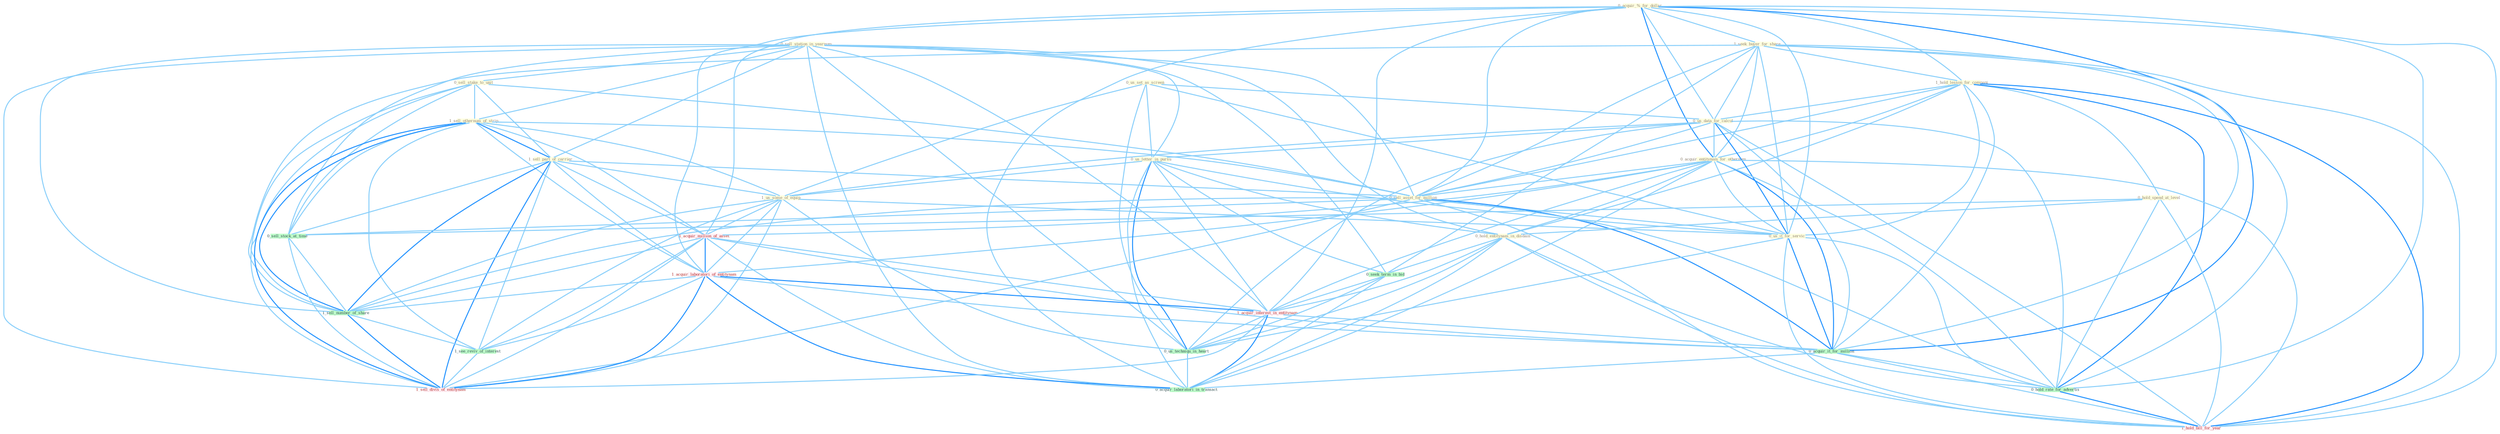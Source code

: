 Graph G{ 
    node
    [shape=polygon,style=filled,width=.5,height=.06,color="#BDFCC9",fixedsize=true,fontsize=4,
    fontcolor="#2f4f4f"];
    {node
    [color="#ffffe0", fontcolor="#8b7d6b"] "0_sell_station_in_yearnum " "0_acquir_%_for_dollar " "0_us_set_as_screen " "1_seek_buyer_for_share " "1_hold_lesson_for_compani " "0_us_data_for_calcul " "0_sell_stake_to_unit " "1_sell_othernum_of_strip " "1_sell_part_of_carrier " "0_acquir_entitynam_for_othernum " "0_us_letter_in_pursu " "0_hold_spend_at_level " "0_sell_asset_for_million " "1_us_some_of_equip " "0_hold_entitynam_in_disdain " "0_us_it_for_servic "}
{node [color="#fff0f5", fontcolor="#b22222"] "1_acquir_million_of_asset " "1_acquir_laboratori_of_entitynam " "1_acquir_interest_in_entitynam " "1_hold_bill_for_year " "1_sell_divis_of_entitynam "}
edge [color="#B0E2FF"];

	"0_sell_station_in_yearnum " -- "0_sell_stake_to_unit " [w="1", color="#87cefa" ];
	"0_sell_station_in_yearnum " -- "1_sell_othernum_of_strip " [w="1", color="#87cefa" ];
	"0_sell_station_in_yearnum " -- "1_sell_part_of_carrier " [w="1", color="#87cefa" ];
	"0_sell_station_in_yearnum " -- "0_us_letter_in_pursu " [w="1", color="#87cefa" ];
	"0_sell_station_in_yearnum " -- "0_sell_asset_for_million " [w="1", color="#87cefa" ];
	"0_sell_station_in_yearnum " -- "0_hold_entitynam_in_disdain " [w="1", color="#87cefa" ];
	"0_sell_station_in_yearnum " -- "0_seek_term_in_bid " [w="1", color="#87cefa" ];
	"0_sell_station_in_yearnum " -- "1_acquir_interest_in_entitynam " [w="1", color="#87cefa" ];
	"0_sell_station_in_yearnum " -- "0_us_techniqu_in_heart " [w="1", color="#87cefa" ];
	"0_sell_station_in_yearnum " -- "0_acquir_laboratori_in_transact " [w="1", color="#87cefa" ];
	"0_sell_station_in_yearnum " -- "0_sell_stock_at_time " [w="1", color="#87cefa" ];
	"0_sell_station_in_yearnum " -- "1_sell_number_of_share " [w="1", color="#87cefa" ];
	"0_sell_station_in_yearnum " -- "1_sell_divis_of_entitynam " [w="1", color="#87cefa" ];
	"0_acquir_%_for_dollar " -- "1_seek_buyer_for_share " [w="1", color="#87cefa" ];
	"0_acquir_%_for_dollar " -- "1_hold_lesson_for_compani " [w="1", color="#87cefa" ];
	"0_acquir_%_for_dollar " -- "0_us_data_for_calcul " [w="1", color="#87cefa" ];
	"0_acquir_%_for_dollar " -- "0_acquir_entitynam_for_othernum " [w="2", color="#1e90ff" , len=0.8];
	"0_acquir_%_for_dollar " -- "0_sell_asset_for_million " [w="1", color="#87cefa" ];
	"0_acquir_%_for_dollar " -- "0_us_it_for_servic " [w="1", color="#87cefa" ];
	"0_acquir_%_for_dollar " -- "1_acquir_million_of_asset " [w="1", color="#87cefa" ];
	"0_acquir_%_for_dollar " -- "1_acquir_laboratori_of_entitynam " [w="1", color="#87cefa" ];
	"0_acquir_%_for_dollar " -- "1_acquir_interest_in_entitynam " [w="1", color="#87cefa" ];
	"0_acquir_%_for_dollar " -- "0_acquir_it_for_million " [w="2", color="#1e90ff" , len=0.8];
	"0_acquir_%_for_dollar " -- "0_hold_rate_for_advertis " [w="1", color="#87cefa" ];
	"0_acquir_%_for_dollar " -- "0_acquir_laboratori_in_transact " [w="1", color="#87cefa" ];
	"0_acquir_%_for_dollar " -- "1_hold_bill_for_year " [w="1", color="#87cefa" ];
	"0_us_set_as_screen " -- "0_us_data_for_calcul " [w="1", color="#87cefa" ];
	"0_us_set_as_screen " -- "0_us_letter_in_pursu " [w="1", color="#87cefa" ];
	"0_us_set_as_screen " -- "1_us_some_of_equip " [w="1", color="#87cefa" ];
	"0_us_set_as_screen " -- "0_us_it_for_servic " [w="1", color="#87cefa" ];
	"0_us_set_as_screen " -- "0_us_techniqu_in_heart " [w="1", color="#87cefa" ];
	"1_seek_buyer_for_share " -- "1_hold_lesson_for_compani " [w="1", color="#87cefa" ];
	"1_seek_buyer_for_share " -- "0_us_data_for_calcul " [w="1", color="#87cefa" ];
	"1_seek_buyer_for_share " -- "0_acquir_entitynam_for_othernum " [w="1", color="#87cefa" ];
	"1_seek_buyer_for_share " -- "0_sell_asset_for_million " [w="1", color="#87cefa" ];
	"1_seek_buyer_for_share " -- "0_us_it_for_servic " [w="1", color="#87cefa" ];
	"1_seek_buyer_for_share " -- "0_seek_term_in_bid " [w="1", color="#87cefa" ];
	"1_seek_buyer_for_share " -- "0_acquir_it_for_million " [w="1", color="#87cefa" ];
	"1_seek_buyer_for_share " -- "0_hold_rate_for_advertis " [w="1", color="#87cefa" ];
	"1_seek_buyer_for_share " -- "1_sell_number_of_share " [w="1", color="#87cefa" ];
	"1_seek_buyer_for_share " -- "1_hold_bill_for_year " [w="1", color="#87cefa" ];
	"1_hold_lesson_for_compani " -- "0_us_data_for_calcul " [w="1", color="#87cefa" ];
	"1_hold_lesson_for_compani " -- "0_acquir_entitynam_for_othernum " [w="1", color="#87cefa" ];
	"1_hold_lesson_for_compani " -- "0_hold_spend_at_level " [w="1", color="#87cefa" ];
	"1_hold_lesson_for_compani " -- "0_sell_asset_for_million " [w="1", color="#87cefa" ];
	"1_hold_lesson_for_compani " -- "0_hold_entitynam_in_disdain " [w="1", color="#87cefa" ];
	"1_hold_lesson_for_compani " -- "0_us_it_for_servic " [w="1", color="#87cefa" ];
	"1_hold_lesson_for_compani " -- "0_acquir_it_for_million " [w="1", color="#87cefa" ];
	"1_hold_lesson_for_compani " -- "0_hold_rate_for_advertis " [w="2", color="#1e90ff" , len=0.8];
	"1_hold_lesson_for_compani " -- "1_hold_bill_for_year " [w="2", color="#1e90ff" , len=0.8];
	"0_us_data_for_calcul " -- "0_acquir_entitynam_for_othernum " [w="1", color="#87cefa" ];
	"0_us_data_for_calcul " -- "0_us_letter_in_pursu " [w="1", color="#87cefa" ];
	"0_us_data_for_calcul " -- "0_sell_asset_for_million " [w="1", color="#87cefa" ];
	"0_us_data_for_calcul " -- "1_us_some_of_equip " [w="1", color="#87cefa" ];
	"0_us_data_for_calcul " -- "0_us_it_for_servic " [w="2", color="#1e90ff" , len=0.8];
	"0_us_data_for_calcul " -- "0_us_techniqu_in_heart " [w="1", color="#87cefa" ];
	"0_us_data_for_calcul " -- "0_acquir_it_for_million " [w="1", color="#87cefa" ];
	"0_us_data_for_calcul " -- "0_hold_rate_for_advertis " [w="1", color="#87cefa" ];
	"0_us_data_for_calcul " -- "1_hold_bill_for_year " [w="1", color="#87cefa" ];
	"0_sell_stake_to_unit " -- "1_sell_othernum_of_strip " [w="1", color="#87cefa" ];
	"0_sell_stake_to_unit " -- "1_sell_part_of_carrier " [w="1", color="#87cefa" ];
	"0_sell_stake_to_unit " -- "0_sell_asset_for_million " [w="1", color="#87cefa" ];
	"0_sell_stake_to_unit " -- "0_sell_stock_at_time " [w="1", color="#87cefa" ];
	"0_sell_stake_to_unit " -- "1_sell_number_of_share " [w="1", color="#87cefa" ];
	"0_sell_stake_to_unit " -- "1_sell_divis_of_entitynam " [w="1", color="#87cefa" ];
	"1_sell_othernum_of_strip " -- "1_sell_part_of_carrier " [w="2", color="#1e90ff" , len=0.8];
	"1_sell_othernum_of_strip " -- "0_sell_asset_for_million " [w="1", color="#87cefa" ];
	"1_sell_othernum_of_strip " -- "1_us_some_of_equip " [w="1", color="#87cefa" ];
	"1_sell_othernum_of_strip " -- "1_acquir_million_of_asset " [w="1", color="#87cefa" ];
	"1_sell_othernum_of_strip " -- "1_acquir_laboratori_of_entitynam " [w="1", color="#87cefa" ];
	"1_sell_othernum_of_strip " -- "0_sell_stock_at_time " [w="1", color="#87cefa" ];
	"1_sell_othernum_of_strip " -- "1_sell_number_of_share " [w="2", color="#1e90ff" , len=0.8];
	"1_sell_othernum_of_strip " -- "1_see_reviv_of_interest " [w="1", color="#87cefa" ];
	"1_sell_othernum_of_strip " -- "1_sell_divis_of_entitynam " [w="2", color="#1e90ff" , len=0.8];
	"1_sell_part_of_carrier " -- "0_sell_asset_for_million " [w="1", color="#87cefa" ];
	"1_sell_part_of_carrier " -- "1_us_some_of_equip " [w="1", color="#87cefa" ];
	"1_sell_part_of_carrier " -- "1_acquir_million_of_asset " [w="1", color="#87cefa" ];
	"1_sell_part_of_carrier " -- "1_acquir_laboratori_of_entitynam " [w="1", color="#87cefa" ];
	"1_sell_part_of_carrier " -- "0_sell_stock_at_time " [w="1", color="#87cefa" ];
	"1_sell_part_of_carrier " -- "1_sell_number_of_share " [w="2", color="#1e90ff" , len=0.8];
	"1_sell_part_of_carrier " -- "1_see_reviv_of_interest " [w="1", color="#87cefa" ];
	"1_sell_part_of_carrier " -- "1_sell_divis_of_entitynam " [w="2", color="#1e90ff" , len=0.8];
	"0_acquir_entitynam_for_othernum " -- "0_sell_asset_for_million " [w="1", color="#87cefa" ];
	"0_acquir_entitynam_for_othernum " -- "0_hold_entitynam_in_disdain " [w="1", color="#87cefa" ];
	"0_acquir_entitynam_for_othernum " -- "0_us_it_for_servic " [w="1", color="#87cefa" ];
	"0_acquir_entitynam_for_othernum " -- "1_acquir_million_of_asset " [w="1", color="#87cefa" ];
	"0_acquir_entitynam_for_othernum " -- "1_acquir_laboratori_of_entitynam " [w="1", color="#87cefa" ];
	"0_acquir_entitynam_for_othernum " -- "1_acquir_interest_in_entitynam " [w="1", color="#87cefa" ];
	"0_acquir_entitynam_for_othernum " -- "0_acquir_it_for_million " [w="2", color="#1e90ff" , len=0.8];
	"0_acquir_entitynam_for_othernum " -- "0_hold_rate_for_advertis " [w="1", color="#87cefa" ];
	"0_acquir_entitynam_for_othernum " -- "0_acquir_laboratori_in_transact " [w="1", color="#87cefa" ];
	"0_acquir_entitynam_for_othernum " -- "1_hold_bill_for_year " [w="1", color="#87cefa" ];
	"0_us_letter_in_pursu " -- "1_us_some_of_equip " [w="1", color="#87cefa" ];
	"0_us_letter_in_pursu " -- "0_hold_entitynam_in_disdain " [w="1", color="#87cefa" ];
	"0_us_letter_in_pursu " -- "0_us_it_for_servic " [w="1", color="#87cefa" ];
	"0_us_letter_in_pursu " -- "0_seek_term_in_bid " [w="1", color="#87cefa" ];
	"0_us_letter_in_pursu " -- "1_acquir_interest_in_entitynam " [w="1", color="#87cefa" ];
	"0_us_letter_in_pursu " -- "0_us_techniqu_in_heart " [w="2", color="#1e90ff" , len=0.8];
	"0_us_letter_in_pursu " -- "0_acquir_laboratori_in_transact " [w="1", color="#87cefa" ];
	"0_hold_spend_at_level " -- "0_hold_entitynam_in_disdain " [w="1", color="#87cefa" ];
	"0_hold_spend_at_level " -- "0_hold_rate_for_advertis " [w="1", color="#87cefa" ];
	"0_hold_spend_at_level " -- "0_sell_stock_at_time " [w="1", color="#87cefa" ];
	"0_hold_spend_at_level " -- "1_hold_bill_for_year " [w="1", color="#87cefa" ];
	"0_sell_asset_for_million " -- "0_us_it_for_servic " [w="1", color="#87cefa" ];
	"0_sell_asset_for_million " -- "0_acquir_it_for_million " [w="2", color="#1e90ff" , len=0.8];
	"0_sell_asset_for_million " -- "0_hold_rate_for_advertis " [w="1", color="#87cefa" ];
	"0_sell_asset_for_million " -- "0_sell_stock_at_time " [w="1", color="#87cefa" ];
	"0_sell_asset_for_million " -- "1_sell_number_of_share " [w="1", color="#87cefa" ];
	"0_sell_asset_for_million " -- "1_hold_bill_for_year " [w="1", color="#87cefa" ];
	"0_sell_asset_for_million " -- "1_sell_divis_of_entitynam " [w="1", color="#87cefa" ];
	"1_us_some_of_equip " -- "0_us_it_for_servic " [w="1", color="#87cefa" ];
	"1_us_some_of_equip " -- "1_acquir_million_of_asset " [w="1", color="#87cefa" ];
	"1_us_some_of_equip " -- "1_acquir_laboratori_of_entitynam " [w="1", color="#87cefa" ];
	"1_us_some_of_equip " -- "0_us_techniqu_in_heart " [w="1", color="#87cefa" ];
	"1_us_some_of_equip " -- "1_sell_number_of_share " [w="1", color="#87cefa" ];
	"1_us_some_of_equip " -- "1_see_reviv_of_interest " [w="1", color="#87cefa" ];
	"1_us_some_of_equip " -- "1_sell_divis_of_entitynam " [w="1", color="#87cefa" ];
	"0_hold_entitynam_in_disdain " -- "0_seek_term_in_bid " [w="1", color="#87cefa" ];
	"0_hold_entitynam_in_disdain " -- "1_acquir_interest_in_entitynam " [w="1", color="#87cefa" ];
	"0_hold_entitynam_in_disdain " -- "0_us_techniqu_in_heart " [w="1", color="#87cefa" ];
	"0_hold_entitynam_in_disdain " -- "0_hold_rate_for_advertis " [w="1", color="#87cefa" ];
	"0_hold_entitynam_in_disdain " -- "0_acquir_laboratori_in_transact " [w="1", color="#87cefa" ];
	"0_hold_entitynam_in_disdain " -- "1_hold_bill_for_year " [w="1", color="#87cefa" ];
	"0_us_it_for_servic " -- "0_us_techniqu_in_heart " [w="1", color="#87cefa" ];
	"0_us_it_for_servic " -- "0_acquir_it_for_million " [w="2", color="#1e90ff" , len=0.8];
	"0_us_it_for_servic " -- "0_hold_rate_for_advertis " [w="1", color="#87cefa" ];
	"0_us_it_for_servic " -- "1_hold_bill_for_year " [w="1", color="#87cefa" ];
	"1_acquir_million_of_asset " -- "1_acquir_laboratori_of_entitynam " [w="2", color="#1e90ff" , len=0.8];
	"1_acquir_million_of_asset " -- "1_acquir_interest_in_entitynam " [w="1", color="#87cefa" ];
	"1_acquir_million_of_asset " -- "0_acquir_it_for_million " [w="1", color="#87cefa" ];
	"1_acquir_million_of_asset " -- "0_acquir_laboratori_in_transact " [w="1", color="#87cefa" ];
	"1_acquir_million_of_asset " -- "1_sell_number_of_share " [w="1", color="#87cefa" ];
	"1_acquir_million_of_asset " -- "1_see_reviv_of_interest " [w="1", color="#87cefa" ];
	"1_acquir_million_of_asset " -- "1_sell_divis_of_entitynam " [w="1", color="#87cefa" ];
	"1_acquir_laboratori_of_entitynam " -- "1_acquir_interest_in_entitynam " [w="2", color="#1e90ff" , len=0.8];
	"1_acquir_laboratori_of_entitynam " -- "0_acquir_it_for_million " [w="1", color="#87cefa" ];
	"1_acquir_laboratori_of_entitynam " -- "0_acquir_laboratori_in_transact " [w="2", color="#1e90ff" , len=0.8];
	"1_acquir_laboratori_of_entitynam " -- "1_sell_number_of_share " [w="1", color="#87cefa" ];
	"1_acquir_laboratori_of_entitynam " -- "1_see_reviv_of_interest " [w="1", color="#87cefa" ];
	"1_acquir_laboratori_of_entitynam " -- "1_sell_divis_of_entitynam " [w="2", color="#1e90ff" , len=0.8];
	"0_seek_term_in_bid " -- "1_acquir_interest_in_entitynam " [w="1", color="#87cefa" ];
	"0_seek_term_in_bid " -- "0_us_techniqu_in_heart " [w="1", color="#87cefa" ];
	"0_seek_term_in_bid " -- "0_acquir_laboratori_in_transact " [w="1", color="#87cefa" ];
	"1_acquir_interest_in_entitynam " -- "0_us_techniqu_in_heart " [w="1", color="#87cefa" ];
	"1_acquir_interest_in_entitynam " -- "0_acquir_it_for_million " [w="1", color="#87cefa" ];
	"1_acquir_interest_in_entitynam " -- "0_acquir_laboratori_in_transact " [w="2", color="#1e90ff" , len=0.8];
	"1_acquir_interest_in_entitynam " -- "1_sell_divis_of_entitynam " [w="1", color="#87cefa" ];
	"0_us_techniqu_in_heart " -- "0_acquir_laboratori_in_transact " [w="1", color="#87cefa" ];
	"0_acquir_it_for_million " -- "0_hold_rate_for_advertis " [w="1", color="#87cefa" ];
	"0_acquir_it_for_million " -- "0_acquir_laboratori_in_transact " [w="1", color="#87cefa" ];
	"0_acquir_it_for_million " -- "1_hold_bill_for_year " [w="1", color="#87cefa" ];
	"0_hold_rate_for_advertis " -- "1_hold_bill_for_year " [w="2", color="#1e90ff" , len=0.8];
	"0_sell_stock_at_time " -- "1_sell_number_of_share " [w="1", color="#87cefa" ];
	"0_sell_stock_at_time " -- "1_sell_divis_of_entitynam " [w="1", color="#87cefa" ];
	"1_sell_number_of_share " -- "1_see_reviv_of_interest " [w="1", color="#87cefa" ];
	"1_sell_number_of_share " -- "1_sell_divis_of_entitynam " [w="2", color="#1e90ff" , len=0.8];
	"1_see_reviv_of_interest " -- "1_sell_divis_of_entitynam " [w="1", color="#87cefa" ];
}
